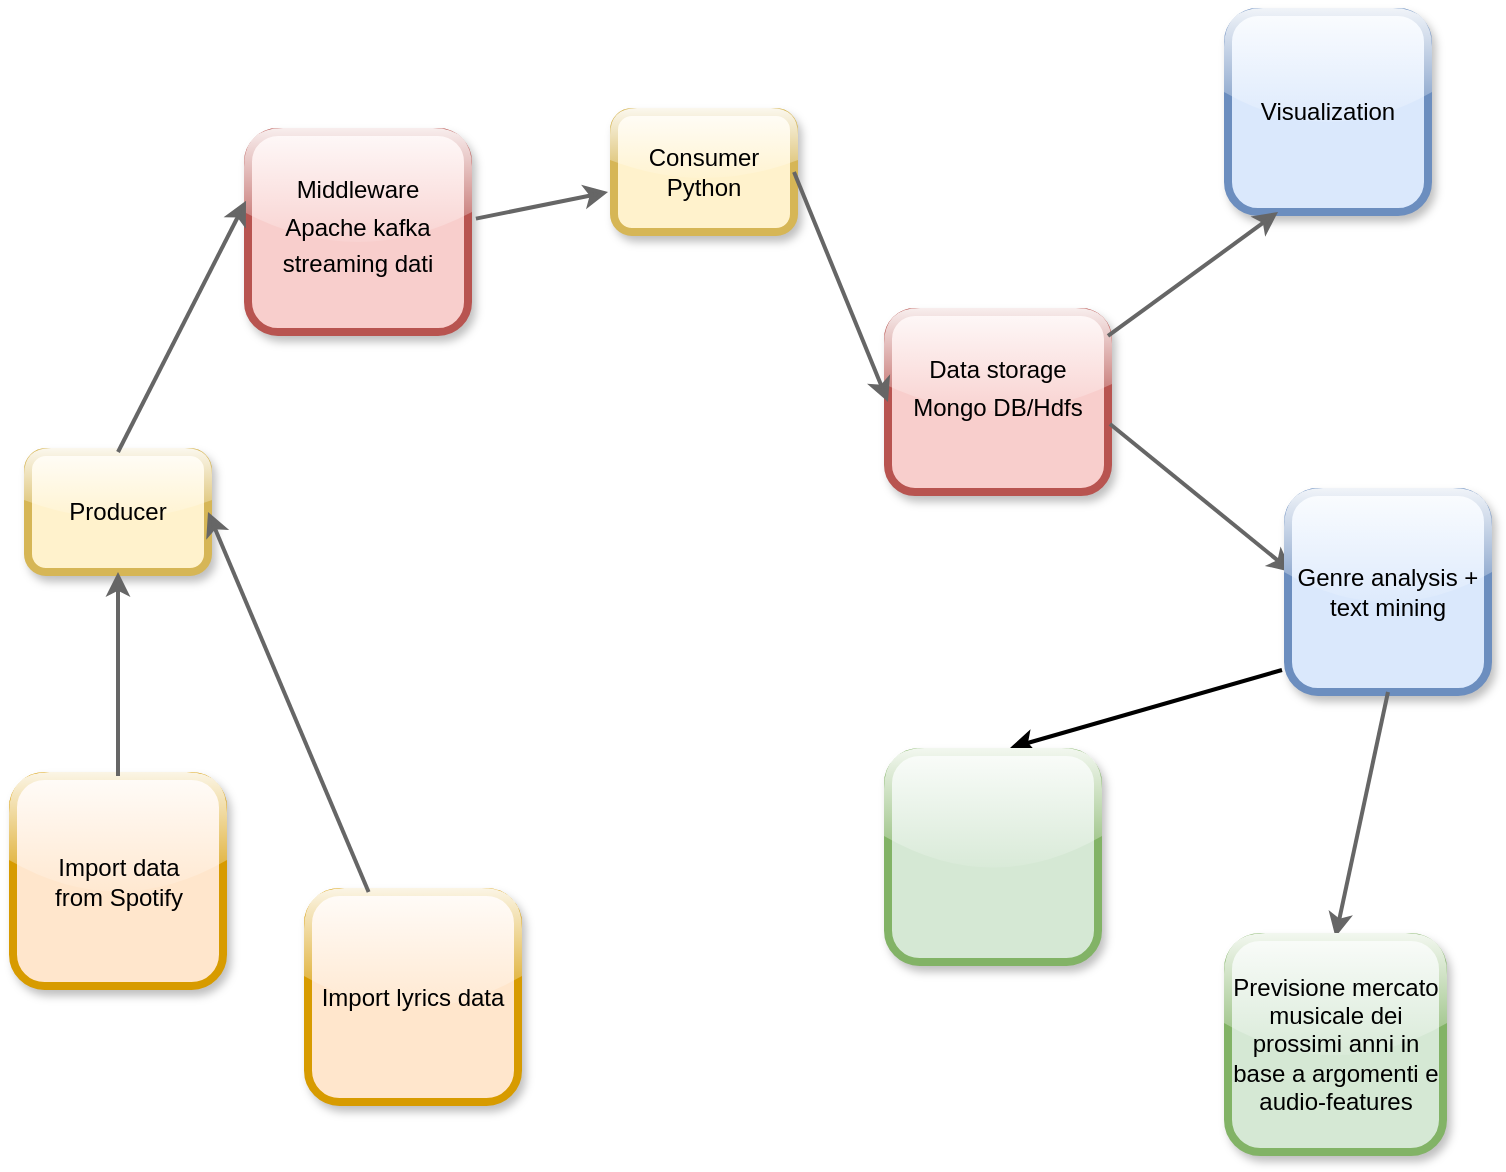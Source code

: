<mxfile version="14.0.0" type="github">
  <diagram name="Page-1" id="c7558073-3199-34d8-9f00-42111426c3f3">
    <mxGraphModel dx="946" dy="662" grid="1" gridSize="10" guides="1" tooltips="1" connect="1" arrows="1" fold="1" page="1" pageScale="1" pageWidth="826" pageHeight="1169" background="#ffffff" math="0" shadow="0">
      <root>
        <mxCell id="0" />
        <mxCell id="1" parent="0" />
        <mxCell id="2" value="&lt;p style=&quot;margin: 4px 0px 0px&quot;&gt;&lt;br&gt;&lt;/p&gt;&lt;p style=&quot;margin: 4px 0px 0px&quot;&gt;Middleware&lt;br&gt;&lt;/p&gt;&lt;p style=&quot;margin: 4px 0px 0px&quot;&gt;Apache kafka&lt;/p&gt;&lt;p style=&quot;margin: 4px 0px 0px&quot;&gt;streaming dati&lt;/p&gt;" style="verticalAlign=middle;align=center;overflow=fill;fontSize=12;fontFamily=Helvetica;html=1;rounded=1;fontStyle=0;strokeWidth=4;fillColor=#f8cecc;strokeColor=#b85450;shadow=1;glass=1;" parent="1" vertex="1">
          <mxGeometry x="140" y="210" width="110" height="100" as="geometry" />
        </mxCell>
        <mxCell id="3" value="Consumer&#xa;Python" style="whiteSpace=wrap;align=center;verticalAlign=middle;fontStyle=0;strokeWidth=4;fillColor=#fff2cc;rounded=1;strokeColor=#d6b656;glass=1;shadow=1;" parent="1" vertex="1">
          <mxGeometry x="323" y="200" width="90" height="60" as="geometry" />
        </mxCell>
        <mxCell id="4" value="Producer" style="whiteSpace=wrap;align=center;verticalAlign=middle;fontStyle=0;strokeWidth=4;fillColor=#fff2cc;rounded=1;strokeColor=#d6b656;glass=1;shadow=1;" parent="1" vertex="1">
          <mxGeometry x="30" y="370" width="90" height="60" as="geometry" />
        </mxCell>
        <mxCell id="6" value="&lt;p style=&quot;margin: 4px 0px 0px ; text-align: center&quot;&gt;&lt;br&gt;&lt;/p&gt;&lt;p style=&quot;margin: 4px 0px 0px ; text-align: center&quot;&gt;Data storage&lt;/p&gt;&lt;p style=&quot;margin: 4px 0px 0px ; text-align: center&quot;&gt;Mongo DB/Hdfs&lt;/p&gt;" style="verticalAlign=middle;align=center;overflow=fill;fontSize=12;fontFamily=Helvetica;html=1;rounded=1;fontStyle=0;strokeWidth=4;fillColor=#f8cecc;strokeColor=#b85450;perimeterSpacing=0;shadow=1;glass=1;sketch=0;" parent="1" vertex="1">
          <mxGeometry x="460" y="300" width="110" height="90" as="geometry" />
        </mxCell>
        <mxCell id="36" value="" style="edgeStyle=none;noEdgeStyle=1;strokeColor=#666666;strokeWidth=2;exitX=1.036;exitY=0.433;exitDx=0;exitDy=0;exitPerimeter=0;fillColor=#f5f5f5;" parent="1" source="2" edge="1">
          <mxGeometry width="100" height="100" relative="1" as="geometry">
            <mxPoint x="20" y="250" as="sourcePoint" />
            <mxPoint x="320" y="240" as="targetPoint" />
          </mxGeometry>
        </mxCell>
        <mxCell id="37" value="" style="edgeStyle=none;noEdgeStyle=1;strokeColor=#666666;strokeWidth=2;fillColor=#f5f5f5;entryX=-0.009;entryY=0.344;entryDx=0;entryDy=0;entryPerimeter=0;exitX=0.5;exitY=0;exitDx=0;exitDy=0;" parent="1" source="4" target="2" edge="1">
          <mxGeometry width="100" height="100" relative="1" as="geometry">
            <mxPoint x="95" y="470" as="sourcePoint" />
            <mxPoint x="180" y="310" as="targetPoint" />
            <Array as="points" />
          </mxGeometry>
        </mxCell>
        <mxCell id="jXIyl_CYdx8W3uLJqL3S-107" value="" style="endArrow=classic;html=1;fillColor=#f5f5f5;strokeColor=#666666;strokeWidth=2;entryX=0;entryY=0.5;entryDx=0;entryDy=0;exitX=1;exitY=0.5;exitDx=0;exitDy=0;" edge="1" parent="1" source="3" target="6">
          <mxGeometry width="50" height="50" relative="1" as="geometry">
            <mxPoint x="590" y="390" as="sourcePoint" />
            <mxPoint x="440" y="360" as="targetPoint" />
            <Array as="points" />
          </mxGeometry>
        </mxCell>
        <mxCell id="jXIyl_CYdx8W3uLJqL3S-108" value="" style="endArrow=classic;html=1;strokeWidth=2;exitX=1.009;exitY=0.622;exitDx=0;exitDy=0;exitPerimeter=0;fillColor=#f5f5f5;strokeColor=#666666;entryX=0.02;entryY=0.4;entryDx=0;entryDy=0;entryPerimeter=0;" edge="1" parent="1" source="6" target="jXIyl_CYdx8W3uLJqL3S-109">
          <mxGeometry width="50" height="50" relative="1" as="geometry">
            <mxPoint x="390" y="370" as="sourcePoint" />
            <mxPoint x="610" y="430" as="targetPoint" />
            <Array as="points" />
          </mxGeometry>
        </mxCell>
        <mxCell id="jXIyl_CYdx8W3uLJqL3S-109" value="Genre analysis + text mining" style="whiteSpace=wrap;html=1;aspect=fixed;rounded=1;shadow=1;glass=1;sketch=0;strokeWidth=4;fillColor=#dae8fc;strokeColor=#6c8ebf;" vertex="1" parent="1">
          <mxGeometry x="660" y="390" width="100" height="100" as="geometry" />
        </mxCell>
        <mxCell id="jXIyl_CYdx8W3uLJqL3S-110" value="Visualization&lt;br&gt;" style="whiteSpace=wrap;html=1;aspect=fixed;rounded=1;shadow=1;glass=1;sketch=0;strokeWidth=4;fillColor=#dae8fc;strokeColor=#6c8ebf;" vertex="1" parent="1">
          <mxGeometry x="630" y="150" width="100" height="100" as="geometry" />
        </mxCell>
        <mxCell id="jXIyl_CYdx8W3uLJqL3S-111" value="" style="endArrow=classic;html=1;strokeWidth=2;fillColor=#f5f5f5;strokeColor=#666666;entryX=0.25;entryY=1;entryDx=0;entryDy=0;exitX=1;exitY=0.133;exitDx=0;exitDy=0;exitPerimeter=0;" edge="1" parent="1" source="6" target="jXIyl_CYdx8W3uLJqL3S-110">
          <mxGeometry width="50" height="50" relative="1" as="geometry">
            <mxPoint x="570" y="380" as="sourcePoint" />
            <mxPoint x="620" y="330" as="targetPoint" />
            <Array as="points" />
          </mxGeometry>
        </mxCell>
        <mxCell id="jXIyl_CYdx8W3uLJqL3S-114" value="Import data&lt;br&gt;from Spotify" style="whiteSpace=wrap;html=1;aspect=fixed;rounded=1;shadow=1;glass=1;sketch=0;strokeWidth=4;fillColor=#ffe6cc;strokeColor=#d79b00;" vertex="1" parent="1">
          <mxGeometry x="22.5" y="532" width="105" height="105" as="geometry" />
        </mxCell>
        <mxCell id="jXIyl_CYdx8W3uLJqL3S-115" value="" style="endArrow=classic;html=1;strokeWidth=2;fillColor=#f5f5f5;strokeColor=#666666;exitX=0.5;exitY=0;exitDx=0;exitDy=0;entryX=0.5;entryY=1;entryDx=0;entryDy=0;" edge="1" parent="1" source="jXIyl_CYdx8W3uLJqL3S-114" target="4">
          <mxGeometry width="50" height="50" relative="1" as="geometry">
            <mxPoint x="80" y="545" as="sourcePoint" />
            <mxPoint x="130" y="495" as="targetPoint" />
          </mxGeometry>
        </mxCell>
        <mxCell id="jXIyl_CYdx8W3uLJqL3S-116" value="Import lyrics data" style="whiteSpace=wrap;html=1;aspect=fixed;rounded=1;shadow=1;glass=1;sketch=0;strokeWidth=4;fillColor=#ffe6cc;strokeColor=#d79b00;" vertex="1" parent="1">
          <mxGeometry x="170" y="590" width="105" height="105" as="geometry" />
        </mxCell>
        <mxCell id="jXIyl_CYdx8W3uLJqL3S-117" value="" style="endArrow=classic;html=1;strokeWidth=2;entryX=1;entryY=0.5;entryDx=0;entryDy=0;fillColor=#f5f5f5;strokeColor=#666666;" edge="1" parent="1" source="jXIyl_CYdx8W3uLJqL3S-116" target="4">
          <mxGeometry width="50" height="50" relative="1" as="geometry">
            <mxPoint x="380" y="480" as="sourcePoint" />
            <mxPoint x="320" y="580" as="targetPoint" />
          </mxGeometry>
        </mxCell>
        <mxCell id="jXIyl_CYdx8W3uLJqL3S-118" value="" style="endArrow=classic;html=1;strokeWidth=2;exitX=0.5;exitY=1;exitDx=0;exitDy=0;fillColor=#f5f5f5;strokeColor=#666666;entryX=0.5;entryY=0;entryDx=0;entryDy=0;" edge="1" parent="1" source="jXIyl_CYdx8W3uLJqL3S-109" target="jXIyl_CYdx8W3uLJqL3S-119">
          <mxGeometry width="50" height="50" relative="1" as="geometry">
            <mxPoint x="670" y="532" as="sourcePoint" />
            <mxPoint x="680" y="620" as="targetPoint" />
          </mxGeometry>
        </mxCell>
        <mxCell id="jXIyl_CYdx8W3uLJqL3S-119" value="Previsione mercato musicale dei prossimi anni in base a argomenti e audio-features" style="whiteSpace=wrap;html=1;aspect=fixed;rounded=1;shadow=1;glass=1;sketch=0;strokeWidth=4;fillColor=#d5e8d4;strokeColor=#82b366;" vertex="1" parent="1">
          <mxGeometry x="630" y="612.5" width="107.5" height="107.5" as="geometry" />
        </mxCell>
        <mxCell id="jXIyl_CYdx8W3uLJqL3S-120" value="" style="endArrow=classic;html=1;strokeWidth=2;exitX=-0.03;exitY=0.89;exitDx=0;exitDy=0;exitPerimeter=0;entryX=0.581;entryY=-0.019;entryDx=0;entryDy=0;entryPerimeter=0;" edge="1" parent="1" source="jXIyl_CYdx8W3uLJqL3S-109" target="jXIyl_CYdx8W3uLJqL3S-121">
          <mxGeometry width="50" height="50" relative="1" as="geometry">
            <mxPoint x="380" y="480" as="sourcePoint" />
            <mxPoint x="500" y="570" as="targetPoint" />
          </mxGeometry>
        </mxCell>
        <mxCell id="jXIyl_CYdx8W3uLJqL3S-121" value="" style="whiteSpace=wrap;html=1;aspect=fixed;rounded=1;shadow=1;glass=1;sketch=0;strokeWidth=4;fillColor=#d5e8d4;strokeColor=#82b366;" vertex="1" parent="1">
          <mxGeometry x="460" y="520" width="105" height="105" as="geometry" />
        </mxCell>
      </root>
    </mxGraphModel>
  </diagram>
</mxfile>
